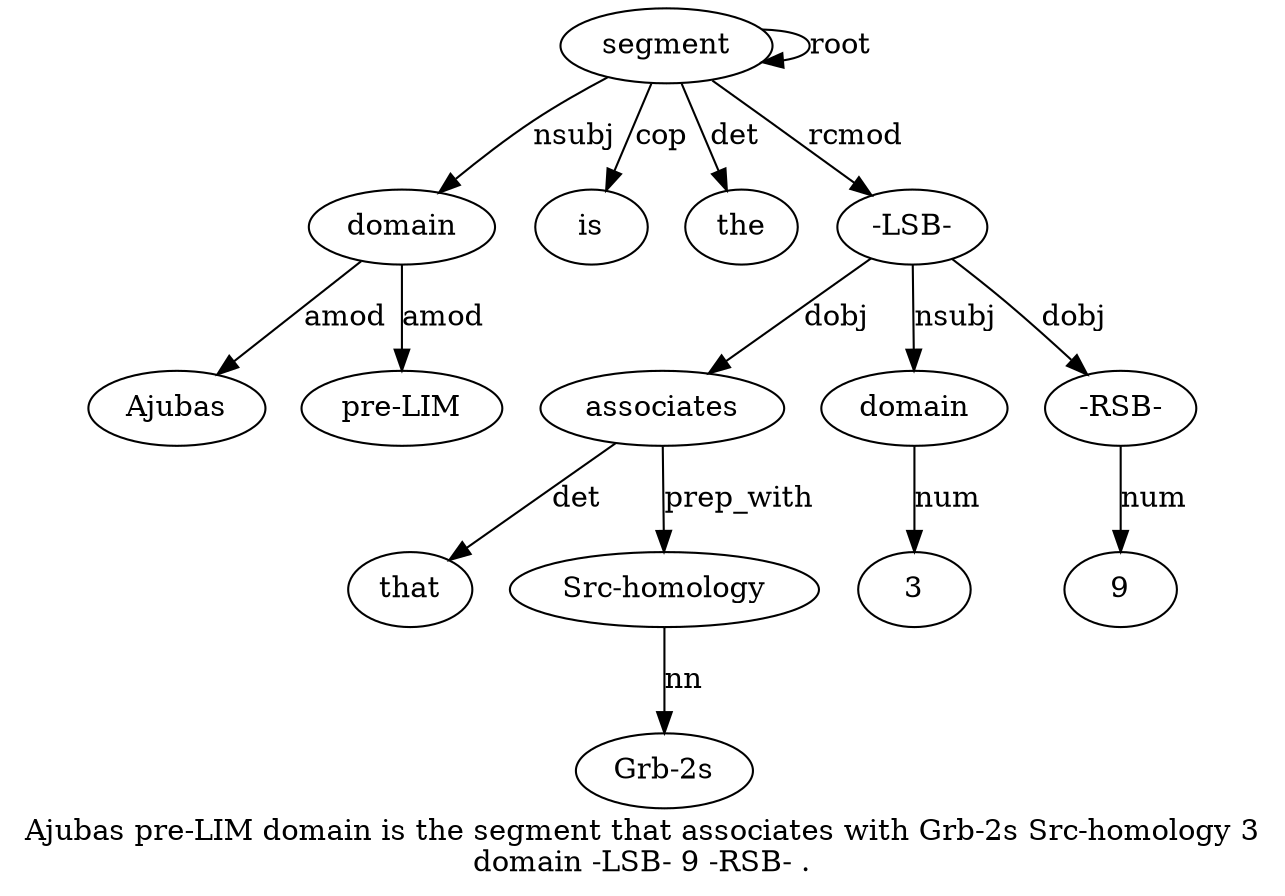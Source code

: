 digraph "Ajubas pre-LIM domain is the segment that associates with Grb-2s Src-homology 3 domain -LSB- 9 -RSB- ." {
label="Ajubas pre-LIM domain is the segment that associates with Grb-2s Src-homology 3
domain -LSB- 9 -RSB- .";
domain3 [style=filled, fillcolor=white, label=domain];
Ajubas1 [style=filled, fillcolor=white, label=Ajubas];
domain3 -> Ajubas1  [label=amod];
"pre-LIM2" [style=filled, fillcolor=white, label="pre-LIM"];
domain3 -> "pre-LIM2"  [label=amod];
segment6 [style=filled, fillcolor=white, label=segment];
segment6 -> domain3  [label=nsubj];
is4 [style=filled, fillcolor=white, label=is];
segment6 -> is4  [label=cop];
the5 [style=filled, fillcolor=white, label=the];
segment6 -> the5  [label=det];
segment6 -> segment6  [label=root];
associates8 [style=filled, fillcolor=white, label=associates];
that7 [style=filled, fillcolor=white, label=that];
associates8 -> that7  [label=det];
"-LSB-14" [style=filled, fillcolor=white, label="-LSB-"];
"-LSB-14" -> associates8  [label=dobj];
"Src-homology11" [style=filled, fillcolor=white, label="Src-homology"];
"Grb-2s10" [style=filled, fillcolor=white, label="Grb-2s"];
"Src-homology11" -> "Grb-2s10"  [label=nn];
associates8 -> "Src-homology11"  [label=prep_with];
domain13 [style=filled, fillcolor=white, label=domain];
312 [style=filled, fillcolor=white, label=3];
domain13 -> 312  [label=num];
"-LSB-14" -> domain13  [label=nsubj];
segment6 -> "-LSB-14"  [label=rcmod];
"-RSB-16" [style=filled, fillcolor=white, label="-RSB-"];
915 [style=filled, fillcolor=white, label=9];
"-RSB-16" -> 915  [label=num];
"-LSB-14" -> "-RSB-16"  [label=dobj];
}
